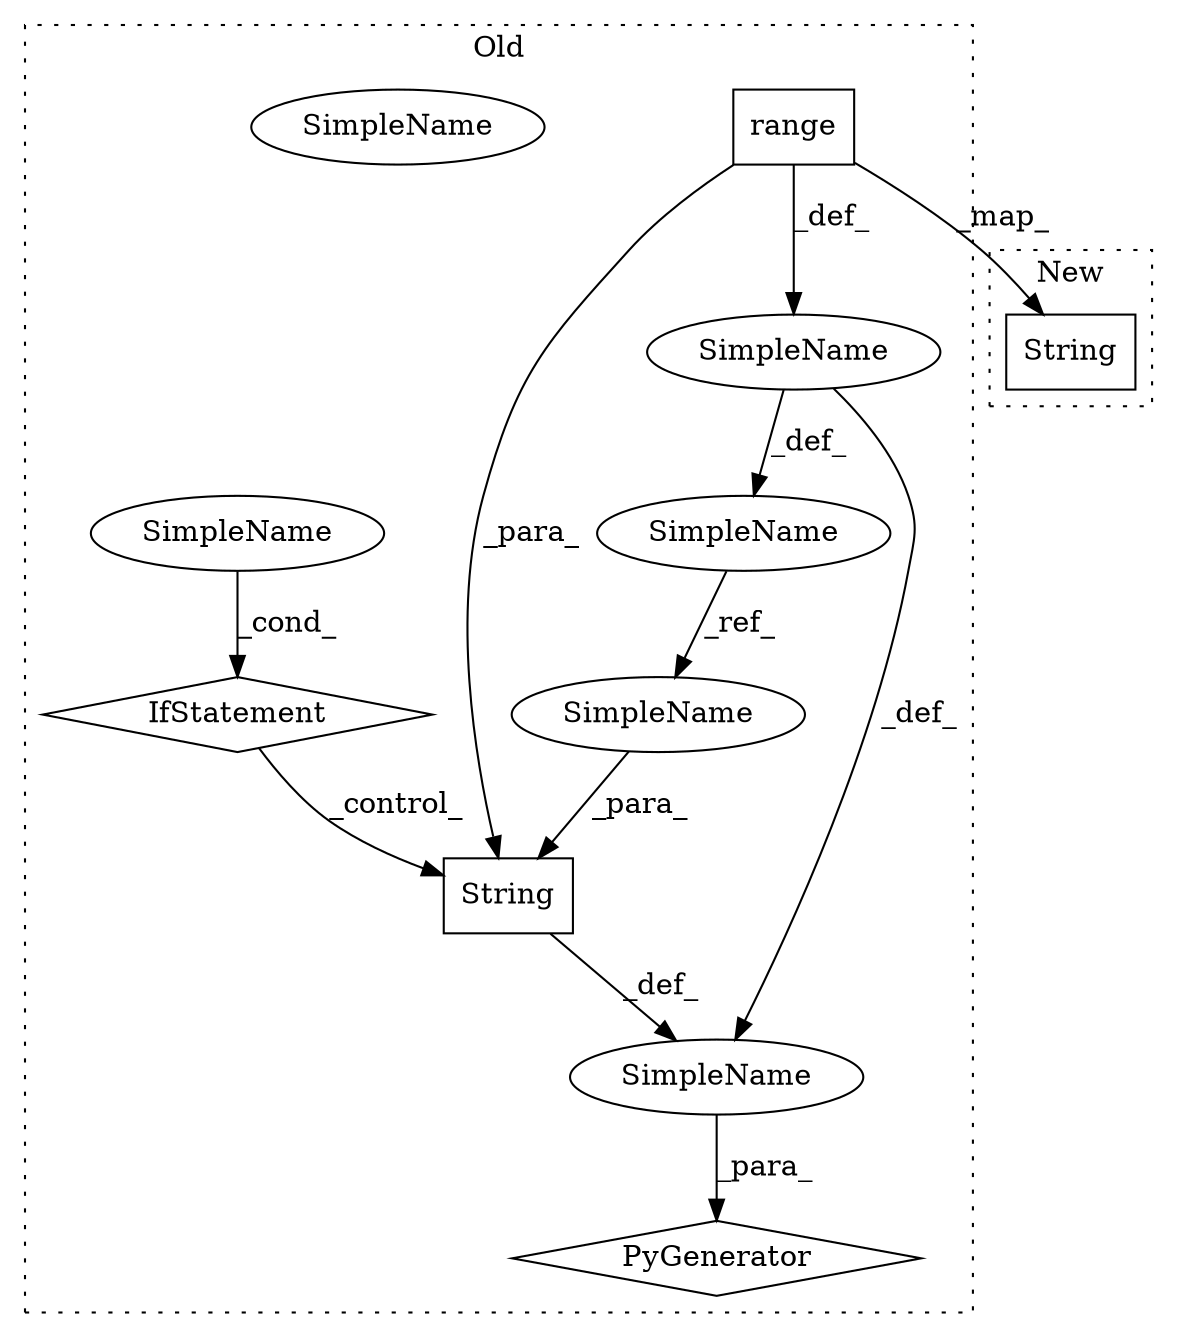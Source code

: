 digraph G {
subgraph cluster0 {
1 [label="range" a="32" s="13994,14012" l="6,1" shape="box"];
3 [label="SimpleName" a="42" s="13990" l="1" shape="ellipse"];
4 [label="String" a="32" s="13902,13910" l="7,1" shape="box"];
5 [label="IfStatement" a="25" s="13987" l="35" shape="diamond"];
6 [label="SimpleName" a="42" s="14017" l="5" shape="ellipse"];
7 [label="SimpleName" a="42" s="" l="" shape="ellipse"];
8 [label="PyGenerator" a="107" s="13902" l="126" shape="diamond"];
9 [label="SimpleName" a="42" s="" l="" shape="ellipse"];
10 [label="SimpleName" a="42" s="14017" l="5" shape="ellipse"];
11 [label="SimpleName" a="42" s="13909" l="1" shape="ellipse"];
label = "Old";
style="dotted";
}
subgraph cluster1 {
2 [label="String" a="32" s="13770,13789" l="7,1" shape="box"];
label = "New";
style="dotted";
}
1 -> 9 [label="_def_"];
1 -> 2 [label="_map_"];
1 -> 4 [label="_para_"];
3 -> 11 [label="_ref_"];
4 -> 7 [label="_def_"];
5 -> 4 [label="_control_"];
7 -> 8 [label="_para_"];
9 -> 3 [label="_def_"];
9 -> 7 [label="_def_"];
10 -> 5 [label="_cond_"];
11 -> 4 [label="_para_"];
}
